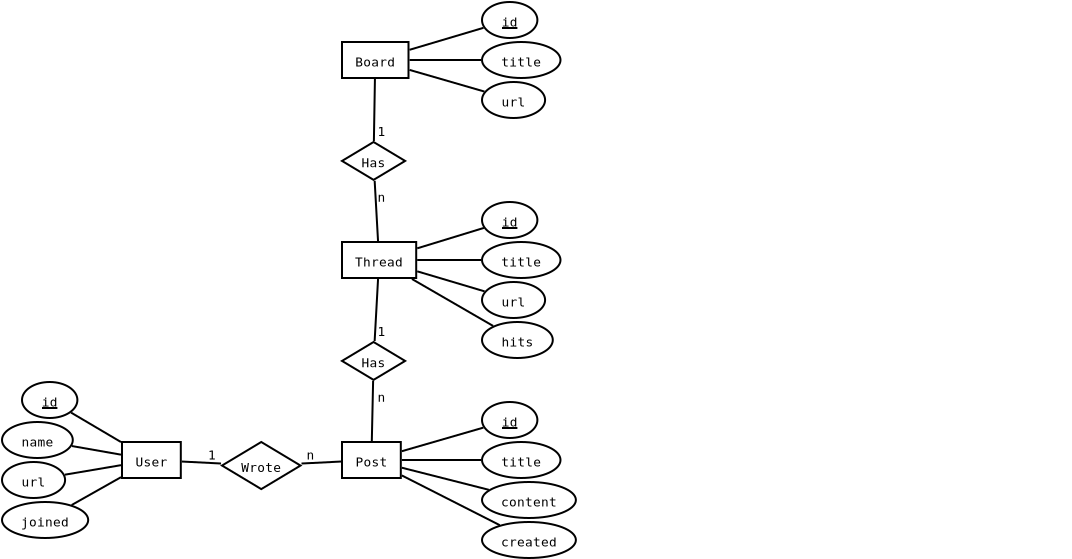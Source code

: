 <?xml version="1.0" encoding="UTF-8"?>
<dia:diagram xmlns:dia="http://www.lysator.liu.se/~alla/dia/">
  <dia:layer name="Background" visible="true" active="true">
    <dia:object type="ER - Relationship" version="0" id="O0">
      <dia:attribute name="obj_pos">
        <dia:point val="31,7"/>
      </dia:attribute>
      <dia:attribute name="obj_bb">
        <dia:rectangle val="30.95,5.85;34.205,10.043"/>
      </dia:attribute>
      <dia:attribute name="elem_corner">
        <dia:point val="31,7"/>
      </dia:attribute>
      <dia:attribute name="elem_width">
        <dia:real val="3.155"/>
      </dia:attribute>
      <dia:attribute name="elem_height">
        <dia:real val="1.893"/>
      </dia:attribute>
      <dia:attribute name="border_width">
        <dia:real val="0.1"/>
      </dia:attribute>
      <dia:attribute name="border_color">
        <dia:color val="#000000"/>
      </dia:attribute>
      <dia:attribute name="inner_color">
        <dia:color val="#ffffff"/>
      </dia:attribute>
      <dia:attribute name="name">
        <dia:string>#Has#</dia:string>
      </dia:attribute>
      <dia:attribute name="left_card">
        <dia:string>#1#</dia:string>
      </dia:attribute>
      <dia:attribute name="right_card">
        <dia:string>#n#</dia:string>
      </dia:attribute>
      <dia:attribute name="identifying">
        <dia:boolean val="false"/>
      </dia:attribute>
      <dia:attribute name="rotated">
        <dia:boolean val="true"/>
      </dia:attribute>
      <dia:attribute name="font">
        <dia:font family="monospace" style="0" name="Courier"/>
      </dia:attribute>
      <dia:attribute name="font_height">
        <dia:real val="0.8"/>
      </dia:attribute>
    </dia:object>
    <dia:object type="ER - Relationship" version="0" id="O1">
      <dia:attribute name="obj_pos">
        <dia:point val="31,17"/>
      </dia:attribute>
      <dia:attribute name="obj_bb">
        <dia:rectangle val="30.95,15.85;34.205,20.043"/>
      </dia:attribute>
      <dia:attribute name="elem_corner">
        <dia:point val="31,17"/>
      </dia:attribute>
      <dia:attribute name="elem_width">
        <dia:real val="3.155"/>
      </dia:attribute>
      <dia:attribute name="elem_height">
        <dia:real val="1.893"/>
      </dia:attribute>
      <dia:attribute name="border_width">
        <dia:real val="0.1"/>
      </dia:attribute>
      <dia:attribute name="border_color">
        <dia:color val="#000000"/>
      </dia:attribute>
      <dia:attribute name="inner_color">
        <dia:color val="#ffffff"/>
      </dia:attribute>
      <dia:attribute name="name">
        <dia:string>#Has#</dia:string>
      </dia:attribute>
      <dia:attribute name="left_card">
        <dia:string>#1#</dia:string>
      </dia:attribute>
      <dia:attribute name="right_card">
        <dia:string>#n#</dia:string>
      </dia:attribute>
      <dia:attribute name="identifying">
        <dia:boolean val="false"/>
      </dia:attribute>
      <dia:attribute name="rotated">
        <dia:boolean val="true"/>
      </dia:attribute>
      <dia:attribute name="font">
        <dia:font family="monospace" style="0" name="Courier"/>
      </dia:attribute>
      <dia:attribute name="font_height">
        <dia:real val="0.8"/>
      </dia:attribute>
    </dia:object>
    <dia:object type="Standard - Line" version="0" id="O2">
      <dia:attribute name="obj_pos">
        <dia:point val="32.647,3.85"/>
      </dia:attribute>
      <dia:attribute name="obj_bb">
        <dia:rectangle val="32.543,3.799;32.697,7.001"/>
      </dia:attribute>
      <dia:attribute name="conn_endpoints">
        <dia:point val="32.647,3.85"/>
        <dia:point val="32.594,6.95"/>
      </dia:attribute>
      <dia:attribute name="numcp">
        <dia:int val="1"/>
      </dia:attribute>
      <dia:connections>
        <dia:connection handle="0" to="O9" connection="8"/>
        <dia:connection handle="1" to="O0" connection="8"/>
      </dia:connections>
    </dia:object>
    <dia:object type="Standard - Line" version="0" id="O3">
      <dia:attribute name="obj_pos">
        <dia:point val="32.633,8.938"/>
      </dia:attribute>
      <dia:attribute name="obj_bb">
        <dia:rectangle val="32.58,8.885;32.855,12.003"/>
      </dia:attribute>
      <dia:attribute name="conn_endpoints">
        <dia:point val="32.633,8.938"/>
        <dia:point val="32.802,11.951"/>
      </dia:attribute>
      <dia:attribute name="numcp">
        <dia:int val="1"/>
      </dia:attribute>
      <dia:connections>
        <dia:connection handle="0" to="O0" connection="8"/>
        <dia:connection handle="1" to="O35" connection="8"/>
      </dia:connections>
    </dia:object>
    <dia:object type="Standard - Line" version="0" id="O4">
      <dia:attribute name="obj_pos">
        <dia:point val="32.803,13.85"/>
      </dia:attribute>
      <dia:attribute name="obj_bb">
        <dia:rectangle val="32.58,13.798;32.855,17.003"/>
      </dia:attribute>
      <dia:attribute name="conn_endpoints">
        <dia:point val="32.803,13.85"/>
        <dia:point val="32.632,16.95"/>
      </dia:attribute>
      <dia:attribute name="numcp">
        <dia:int val="1"/>
      </dia:attribute>
      <dia:connections>
        <dia:connection handle="0" to="O35" connection="8"/>
        <dia:connection handle="1" to="O1" connection="8"/>
      </dia:connections>
    </dia:object>
    <dia:object type="Standard - Line" version="0" id="O5">
      <dia:attribute name="obj_pos">
        <dia:point val="32.556,18.938"/>
      </dia:attribute>
      <dia:attribute name="obj_bb">
        <dia:rectangle val="32.44,18.887;32.607,22.002"/>
      </dia:attribute>
      <dia:attribute name="conn_endpoints">
        <dia:point val="32.556,18.938"/>
        <dia:point val="32.491,21.951"/>
      </dia:attribute>
      <dia:attribute name="numcp">
        <dia:int val="1"/>
      </dia:attribute>
      <dia:connections>
        <dia:connection handle="0" to="O1" connection="8"/>
        <dia:connection handle="1" to="O16" connection="8"/>
      </dia:connections>
    </dia:object>
    <dia:object type="ER - Relationship" version="0" id="O6">
      <dia:attribute name="obj_pos">
        <dia:point val="25,22"/>
      </dia:attribute>
      <dia:attribute name="obj_bb">
        <dia:rectangle val="24.265,21.95;29.66,24.405"/>
      </dia:attribute>
      <dia:attribute name="elem_corner">
        <dia:point val="25,22"/>
      </dia:attribute>
      <dia:attribute name="elem_width">
        <dia:real val="3.925"/>
      </dia:attribute>
      <dia:attribute name="elem_height">
        <dia:real val="2.355"/>
      </dia:attribute>
      <dia:attribute name="border_width">
        <dia:real val="0.1"/>
      </dia:attribute>
      <dia:attribute name="border_color">
        <dia:color val="#000000"/>
      </dia:attribute>
      <dia:attribute name="inner_color">
        <dia:color val="#ffffff"/>
      </dia:attribute>
      <dia:attribute name="name">
        <dia:string>#Wrote#</dia:string>
      </dia:attribute>
      <dia:attribute name="left_card">
        <dia:string>#1#</dia:string>
      </dia:attribute>
      <dia:attribute name="right_card">
        <dia:string>#n#</dia:string>
      </dia:attribute>
      <dia:attribute name="identifying">
        <dia:boolean val="false"/>
      </dia:attribute>
      <dia:attribute name="rotated">
        <dia:boolean val="false"/>
      </dia:attribute>
      <dia:attribute name="font">
        <dia:font family="monospace" style="0" name="Courier"/>
      </dia:attribute>
      <dia:attribute name="font_height">
        <dia:real val="0.8"/>
      </dia:attribute>
    </dia:object>
    <dia:object type="Standard - Line" version="0" id="O7">
      <dia:attribute name="obj_pos">
        <dia:point val="28.975,23.076"/>
      </dia:attribute>
      <dia:attribute name="obj_bb">
        <dia:rectangle val="28.922,22.924;31.002,23.129"/>
      </dia:attribute>
      <dia:attribute name="conn_endpoints">
        <dia:point val="28.975,23.076"/>
        <dia:point val="30.95,22.977"/>
      </dia:attribute>
      <dia:attribute name="numcp">
        <dia:int val="1"/>
      </dia:attribute>
      <dia:connections>
        <dia:connection handle="0" to="O6" connection="8"/>
        <dia:connection handle="1" to="O16" connection="8"/>
      </dia:connections>
    </dia:object>
    <dia:object type="Standard - Line" version="0" id="O8">
      <dia:attribute name="obj_pos">
        <dia:point val="22.989,22.977"/>
      </dia:attribute>
      <dia:attribute name="obj_bb">
        <dia:rectangle val="22.937,22.924;25.003,23.128"/>
      </dia:attribute>
      <dia:attribute name="conn_endpoints">
        <dia:point val="22.989,22.977"/>
        <dia:point val="24.95,23.076"/>
      </dia:attribute>
      <dia:attribute name="numcp">
        <dia:int val="1"/>
      </dia:attribute>
      <dia:connections>
        <dia:connection handle="0" to="O25" connection="8"/>
        <dia:connection handle="1" to="O6" connection="8"/>
      </dia:connections>
    </dia:object>
    <dia:group>
      <dia:object type="ER - Entity" version="0" id="O9">
        <dia:attribute name="obj_pos">
          <dia:point val="31,2"/>
        </dia:attribute>
        <dia:attribute name="obj_bb">
          <dia:rectangle val="30.95,1.95;34.375,3.85"/>
        </dia:attribute>
        <dia:attribute name="elem_corner">
          <dia:point val="31,2"/>
        </dia:attribute>
        <dia:attribute name="elem_width">
          <dia:real val="3.325"/>
        </dia:attribute>
        <dia:attribute name="elem_height">
          <dia:real val="1.8"/>
        </dia:attribute>
        <dia:attribute name="border_width">
          <dia:real val="0.1"/>
        </dia:attribute>
        <dia:attribute name="border_color">
          <dia:color val="#000000"/>
        </dia:attribute>
        <dia:attribute name="inner_color">
          <dia:color val="#ffffff"/>
        </dia:attribute>
        <dia:attribute name="name">
          <dia:string>#Board#</dia:string>
        </dia:attribute>
        <dia:attribute name="weak">
          <dia:boolean val="false"/>
        </dia:attribute>
        <dia:attribute name="associative">
          <dia:boolean val="false"/>
        </dia:attribute>
        <dia:attribute name="font">
          <dia:font family="monospace" style="0" name="Courier"/>
        </dia:attribute>
        <dia:attribute name="font_height">
          <dia:real val="0.8"/>
        </dia:attribute>
      </dia:object>
      <dia:object type="ER - Attribute" version="0" id="O10">
        <dia:attribute name="obj_pos">
          <dia:point val="38,0"/>
        </dia:attribute>
        <dia:attribute name="obj_bb">
          <dia:rectangle val="37.95,-0.05;40.82,1.85"/>
        </dia:attribute>
        <dia:attribute name="elem_corner">
          <dia:point val="38,0"/>
        </dia:attribute>
        <dia:attribute name="elem_width">
          <dia:real val="2.77"/>
        </dia:attribute>
        <dia:attribute name="elem_height">
          <dia:real val="1.8"/>
        </dia:attribute>
        <dia:attribute name="border_width">
          <dia:real val="0.1"/>
        </dia:attribute>
        <dia:attribute name="border_color">
          <dia:color val="#000000"/>
        </dia:attribute>
        <dia:attribute name="inner_color">
          <dia:color val="#ffffff"/>
        </dia:attribute>
        <dia:attribute name="name">
          <dia:string>#id#</dia:string>
        </dia:attribute>
        <dia:attribute name="key">
          <dia:boolean val="true"/>
        </dia:attribute>
        <dia:attribute name="weak_key">
          <dia:boolean val="false"/>
        </dia:attribute>
        <dia:attribute name="derived">
          <dia:boolean val="false"/>
        </dia:attribute>
        <dia:attribute name="multivalued">
          <dia:boolean val="false"/>
        </dia:attribute>
        <dia:attribute name="font">
          <dia:font family="monospace" style="0" name="Courier"/>
        </dia:attribute>
        <dia:attribute name="font_height">
          <dia:real val="0.8"/>
        </dia:attribute>
      </dia:object>
      <dia:object type="ER - Attribute" version="0" id="O11">
        <dia:attribute name="obj_pos">
          <dia:point val="38,2"/>
        </dia:attribute>
        <dia:attribute name="obj_bb">
          <dia:rectangle val="37.95,1.95;41.975,3.85"/>
        </dia:attribute>
        <dia:attribute name="elem_corner">
          <dia:point val="38,2"/>
        </dia:attribute>
        <dia:attribute name="elem_width">
          <dia:real val="3.925"/>
        </dia:attribute>
        <dia:attribute name="elem_height">
          <dia:real val="1.8"/>
        </dia:attribute>
        <dia:attribute name="border_width">
          <dia:real val="0.1"/>
        </dia:attribute>
        <dia:attribute name="border_color">
          <dia:color val="#000000"/>
        </dia:attribute>
        <dia:attribute name="inner_color">
          <dia:color val="#ffffff"/>
        </dia:attribute>
        <dia:attribute name="name">
          <dia:string>#title#</dia:string>
        </dia:attribute>
        <dia:attribute name="key">
          <dia:boolean val="false"/>
        </dia:attribute>
        <dia:attribute name="weak_key">
          <dia:boolean val="false"/>
        </dia:attribute>
        <dia:attribute name="derived">
          <dia:boolean val="false"/>
        </dia:attribute>
        <dia:attribute name="multivalued">
          <dia:boolean val="false"/>
        </dia:attribute>
        <dia:attribute name="font">
          <dia:font family="monospace" style="0" name="Courier"/>
        </dia:attribute>
        <dia:attribute name="font_height">
          <dia:real val="0.8"/>
        </dia:attribute>
      </dia:object>
      <dia:object type="ER - Attribute" version="0" id="O12">
        <dia:attribute name="obj_pos">
          <dia:point val="38,4"/>
        </dia:attribute>
        <dia:attribute name="obj_bb">
          <dia:rectangle val="37.95,3.95;41.205,5.85"/>
        </dia:attribute>
        <dia:attribute name="elem_corner">
          <dia:point val="38,4"/>
        </dia:attribute>
        <dia:attribute name="elem_width">
          <dia:real val="3.155"/>
        </dia:attribute>
        <dia:attribute name="elem_height">
          <dia:real val="1.8"/>
        </dia:attribute>
        <dia:attribute name="border_width">
          <dia:real val="0.1"/>
        </dia:attribute>
        <dia:attribute name="border_color">
          <dia:color val="#000000"/>
        </dia:attribute>
        <dia:attribute name="inner_color">
          <dia:color val="#ffffff"/>
        </dia:attribute>
        <dia:attribute name="name">
          <dia:string>#url#</dia:string>
        </dia:attribute>
        <dia:attribute name="key">
          <dia:boolean val="false"/>
        </dia:attribute>
        <dia:attribute name="weak_key">
          <dia:boolean val="false"/>
        </dia:attribute>
        <dia:attribute name="derived">
          <dia:boolean val="false"/>
        </dia:attribute>
        <dia:attribute name="multivalued">
          <dia:boolean val="false"/>
        </dia:attribute>
        <dia:attribute name="font">
          <dia:font family="monospace" style="0" name="Courier"/>
        </dia:attribute>
        <dia:attribute name="font_height">
          <dia:real val="0.8"/>
        </dia:attribute>
      </dia:object>
      <dia:object type="Standard - Line" version="0" id="O13">
        <dia:attribute name="obj_pos">
          <dia:point val="34.373,2.391"/>
        </dia:attribute>
        <dia:attribute name="obj_bb">
          <dia:rectangle val="34.31,1.227;38.14,2.453"/>
        </dia:attribute>
        <dia:attribute name="conn_endpoints">
          <dia:point val="34.373,2.391"/>
          <dia:point val="38.078,1.289"/>
        </dia:attribute>
        <dia:attribute name="numcp">
          <dia:int val="1"/>
        </dia:attribute>
        <dia:connections>
          <dia:connection handle="0" to="O9" connection="8"/>
          <dia:connection handle="1" to="O10" connection="8"/>
        </dia:connections>
      </dia:object>
      <dia:object type="Standard - Line" version="0" id="O14">
        <dia:attribute name="obj_pos">
          <dia:point val="34.374,2.9"/>
        </dia:attribute>
        <dia:attribute name="obj_bb">
          <dia:rectangle val="34.324,2.85;38.0,2.95"/>
        </dia:attribute>
        <dia:attribute name="conn_endpoints">
          <dia:point val="34.374,2.9"/>
          <dia:point val="37.95,2.9"/>
        </dia:attribute>
        <dia:attribute name="numcp">
          <dia:int val="1"/>
        </dia:attribute>
        <dia:connections>
          <dia:connection handle="0" to="O9" connection="8"/>
          <dia:connection handle="1" to="O11" connection="8"/>
        </dia:connections>
      </dia:object>
      <dia:object type="Standard - Line" version="0" id="O15">
        <dia:attribute name="obj_pos">
          <dia:point val="34.375,3.395"/>
        </dia:attribute>
        <dia:attribute name="obj_bb">
          <dia:rectangle val="34.313,3.333;38.186,4.542"/>
        </dia:attribute>
        <dia:attribute name="conn_endpoints">
          <dia:point val="34.375,3.395"/>
          <dia:point val="38.124,4.48"/>
        </dia:attribute>
        <dia:attribute name="numcp">
          <dia:int val="1"/>
        </dia:attribute>
        <dia:connections>
          <dia:connection handle="0" to="O9" connection="8"/>
          <dia:connection handle="1" to="O12" connection="8"/>
        </dia:connections>
      </dia:object>
    </dia:group>
    <dia:group>
      <dia:object type="ER - Entity" version="0" id="O16">
        <dia:attribute name="obj_pos">
          <dia:point val="31,22"/>
        </dia:attribute>
        <dia:attribute name="obj_bb">
          <dia:rectangle val="30.95,21.95;33.99,23.85"/>
        </dia:attribute>
        <dia:attribute name="elem_corner">
          <dia:point val="31,22"/>
        </dia:attribute>
        <dia:attribute name="elem_width">
          <dia:real val="2.94"/>
        </dia:attribute>
        <dia:attribute name="elem_height">
          <dia:real val="1.8"/>
        </dia:attribute>
        <dia:attribute name="border_width">
          <dia:real val="0.1"/>
        </dia:attribute>
        <dia:attribute name="border_color">
          <dia:color val="#000000"/>
        </dia:attribute>
        <dia:attribute name="inner_color">
          <dia:color val="#ffffff"/>
        </dia:attribute>
        <dia:attribute name="name">
          <dia:string>#Post#</dia:string>
        </dia:attribute>
        <dia:attribute name="weak">
          <dia:boolean val="false"/>
        </dia:attribute>
        <dia:attribute name="associative">
          <dia:boolean val="false"/>
        </dia:attribute>
        <dia:attribute name="font">
          <dia:font family="monospace" style="0" name="Courier"/>
        </dia:attribute>
        <dia:attribute name="font_height">
          <dia:real val="0.8"/>
        </dia:attribute>
      </dia:object>
      <dia:object type="ER - Attribute" version="0" id="O17">
        <dia:attribute name="obj_pos">
          <dia:point val="38,20"/>
        </dia:attribute>
        <dia:attribute name="obj_bb">
          <dia:rectangle val="37.95,19.95;40.82,21.85"/>
        </dia:attribute>
        <dia:attribute name="elem_corner">
          <dia:point val="38,20"/>
        </dia:attribute>
        <dia:attribute name="elem_width">
          <dia:real val="2.77"/>
        </dia:attribute>
        <dia:attribute name="elem_height">
          <dia:real val="1.8"/>
        </dia:attribute>
        <dia:attribute name="border_width">
          <dia:real val="0.1"/>
        </dia:attribute>
        <dia:attribute name="border_color">
          <dia:color val="#000000"/>
        </dia:attribute>
        <dia:attribute name="inner_color">
          <dia:color val="#ffffff"/>
        </dia:attribute>
        <dia:attribute name="name">
          <dia:string>#id#</dia:string>
        </dia:attribute>
        <dia:attribute name="key">
          <dia:boolean val="true"/>
        </dia:attribute>
        <dia:attribute name="weak_key">
          <dia:boolean val="false"/>
        </dia:attribute>
        <dia:attribute name="derived">
          <dia:boolean val="false"/>
        </dia:attribute>
        <dia:attribute name="multivalued">
          <dia:boolean val="false"/>
        </dia:attribute>
        <dia:attribute name="font">
          <dia:font family="monospace" style="0" name="Courier"/>
        </dia:attribute>
        <dia:attribute name="font_height">
          <dia:real val="0.8"/>
        </dia:attribute>
      </dia:object>
      <dia:object type="ER - Attribute" version="0" id="O18">
        <dia:attribute name="obj_pos">
          <dia:point val="38,24"/>
        </dia:attribute>
        <dia:attribute name="obj_bb">
          <dia:rectangle val="37.95,23.95;42.745,25.85"/>
        </dia:attribute>
        <dia:attribute name="elem_corner">
          <dia:point val="38,24"/>
        </dia:attribute>
        <dia:attribute name="elem_width">
          <dia:real val="4.695"/>
        </dia:attribute>
        <dia:attribute name="elem_height">
          <dia:real val="1.8"/>
        </dia:attribute>
        <dia:attribute name="border_width">
          <dia:real val="0.1"/>
        </dia:attribute>
        <dia:attribute name="border_color">
          <dia:color val="#000000"/>
        </dia:attribute>
        <dia:attribute name="inner_color">
          <dia:color val="#ffffff"/>
        </dia:attribute>
        <dia:attribute name="name">
          <dia:string>#content#</dia:string>
        </dia:attribute>
        <dia:attribute name="key">
          <dia:boolean val="false"/>
        </dia:attribute>
        <dia:attribute name="weak_key">
          <dia:boolean val="false"/>
        </dia:attribute>
        <dia:attribute name="derived">
          <dia:boolean val="false"/>
        </dia:attribute>
        <dia:attribute name="multivalued">
          <dia:boolean val="false"/>
        </dia:attribute>
        <dia:attribute name="font">
          <dia:font family="monospace" style="0" name="Courier"/>
        </dia:attribute>
        <dia:attribute name="font_height">
          <dia:real val="0.8"/>
        </dia:attribute>
      </dia:object>
      <dia:object type="ER - Attribute" version="0" id="O19">
        <dia:attribute name="obj_pos">
          <dia:point val="38,26"/>
        </dia:attribute>
        <dia:attribute name="obj_bb">
          <dia:rectangle val="37.95,25.95;42.745,27.85"/>
        </dia:attribute>
        <dia:attribute name="elem_corner">
          <dia:point val="38,26"/>
        </dia:attribute>
        <dia:attribute name="elem_width">
          <dia:real val="4.695"/>
        </dia:attribute>
        <dia:attribute name="elem_height">
          <dia:real val="1.8"/>
        </dia:attribute>
        <dia:attribute name="border_width">
          <dia:real val="0.1"/>
        </dia:attribute>
        <dia:attribute name="border_color">
          <dia:color val="#000000"/>
        </dia:attribute>
        <dia:attribute name="inner_color">
          <dia:color val="#ffffff"/>
        </dia:attribute>
        <dia:attribute name="name">
          <dia:string>#created#</dia:string>
        </dia:attribute>
        <dia:attribute name="key">
          <dia:boolean val="false"/>
        </dia:attribute>
        <dia:attribute name="weak_key">
          <dia:boolean val="false"/>
        </dia:attribute>
        <dia:attribute name="derived">
          <dia:boolean val="false"/>
        </dia:attribute>
        <dia:attribute name="multivalued">
          <dia:boolean val="false"/>
        </dia:attribute>
        <dia:attribute name="font">
          <dia:font family="monospace" style="0" name="Courier"/>
        </dia:attribute>
        <dia:attribute name="font_height">
          <dia:real val="0.8"/>
        </dia:attribute>
      </dia:object>
      <dia:object type="ER - Attribute" version="0" id="O20">
        <dia:attribute name="obj_pos">
          <dia:point val="38,22"/>
        </dia:attribute>
        <dia:attribute name="obj_bb">
          <dia:rectangle val="37.95,21.95;41.975,23.85"/>
        </dia:attribute>
        <dia:attribute name="elem_corner">
          <dia:point val="38,22"/>
        </dia:attribute>
        <dia:attribute name="elem_width">
          <dia:real val="3.925"/>
        </dia:attribute>
        <dia:attribute name="elem_height">
          <dia:real val="1.8"/>
        </dia:attribute>
        <dia:attribute name="border_width">
          <dia:real val="0.1"/>
        </dia:attribute>
        <dia:attribute name="border_color">
          <dia:color val="#000000"/>
        </dia:attribute>
        <dia:attribute name="inner_color">
          <dia:color val="#ffffff"/>
        </dia:attribute>
        <dia:attribute name="name">
          <dia:string>#title#</dia:string>
        </dia:attribute>
        <dia:attribute name="key">
          <dia:boolean val="false"/>
        </dia:attribute>
        <dia:attribute name="weak_key">
          <dia:boolean val="false"/>
        </dia:attribute>
        <dia:attribute name="derived">
          <dia:boolean val="false"/>
        </dia:attribute>
        <dia:attribute name="multivalued">
          <dia:boolean val="false"/>
        </dia:attribute>
        <dia:attribute name="font">
          <dia:font family="monospace" style="0" name="Courier"/>
        </dia:attribute>
        <dia:attribute name="font_height">
          <dia:real val="0.8"/>
        </dia:attribute>
      </dia:object>
      <dia:object type="Standard - Line" version="0" id="O21">
        <dia:attribute name="obj_pos">
          <dia:point val="33.99,22.46"/>
        </dia:attribute>
        <dia:attribute name="obj_bb">
          <dia:rectangle val="33.928,21.218;38.135,22.522"/>
        </dia:attribute>
        <dia:attribute name="conn_endpoints">
          <dia:point val="33.99,22.46"/>
          <dia:point val="38.073,21.279"/>
        </dia:attribute>
        <dia:attribute name="numcp">
          <dia:int val="1"/>
        </dia:attribute>
        <dia:connections>
          <dia:connection handle="0" to="O16" connection="8"/>
          <dia:connection handle="1" to="O17" connection="8"/>
        </dia:connections>
      </dia:object>
      <dia:object type="Standard - Line" version="0" id="O22">
        <dia:attribute name="obj_pos">
          <dia:point val="33.989,22.9"/>
        </dia:attribute>
        <dia:attribute name="obj_bb">
          <dia:rectangle val="33.939,22.85;38.0,22.95"/>
        </dia:attribute>
        <dia:attribute name="conn_endpoints">
          <dia:point val="33.989,22.9"/>
          <dia:point val="37.95,22.9"/>
        </dia:attribute>
        <dia:attribute name="numcp">
          <dia:int val="1"/>
        </dia:attribute>
        <dia:connections>
          <dia:connection handle="0" to="O16" connection="8"/>
          <dia:connection handle="1" to="O20" connection="8"/>
        </dia:connections>
      </dia:object>
      <dia:object type="Standard - Line" version="0" id="O23">
        <dia:attribute name="obj_pos">
          <dia:point val="33.99,23.286"/>
        </dia:attribute>
        <dia:attribute name="obj_bb">
          <dia:rectangle val="33.929,23.225;38.403,24.452"/>
        </dia:attribute>
        <dia:attribute name="conn_endpoints">
          <dia:point val="33.99,23.286"/>
          <dia:point val="38.343,24.391"/>
        </dia:attribute>
        <dia:attribute name="numcp">
          <dia:int val="1"/>
        </dia:attribute>
        <dia:connections>
          <dia:connection handle="0" to="O16" connection="8"/>
          <dia:connection handle="1" to="O18" connection="8"/>
        </dia:connections>
      </dia:object>
      <dia:object type="Standard - Line" version="0" id="O24">
        <dia:attribute name="obj_pos">
          <dia:point val="33.99,23.672"/>
        </dia:attribute>
        <dia:attribute name="obj_bb">
          <dia:rectangle val="33.923,23.605;38.956,26.227"/>
        </dia:attribute>
        <dia:attribute name="conn_endpoints">
          <dia:point val="33.99,23.672"/>
          <dia:point val="38.889,26.159"/>
        </dia:attribute>
        <dia:attribute name="numcp">
          <dia:int val="1"/>
        </dia:attribute>
        <dia:connections>
          <dia:connection handle="0" to="O16" connection="8"/>
          <dia:connection handle="1" to="O19" connection="8"/>
        </dia:connections>
      </dia:object>
    </dia:group>
    <dia:group>
      <dia:object type="ER - Entity" version="0" id="O25">
        <dia:attribute name="obj_pos">
          <dia:point val="20,22"/>
        </dia:attribute>
        <dia:attribute name="obj_bb">
          <dia:rectangle val="19.95,21.95;22.99,23.85"/>
        </dia:attribute>
        <dia:attribute name="elem_corner">
          <dia:point val="20,22"/>
        </dia:attribute>
        <dia:attribute name="elem_width">
          <dia:real val="2.94"/>
        </dia:attribute>
        <dia:attribute name="elem_height">
          <dia:real val="1.8"/>
        </dia:attribute>
        <dia:attribute name="border_width">
          <dia:real val="0.1"/>
        </dia:attribute>
        <dia:attribute name="border_color">
          <dia:color val="#000000"/>
        </dia:attribute>
        <dia:attribute name="inner_color">
          <dia:color val="#ffffff"/>
        </dia:attribute>
        <dia:attribute name="name">
          <dia:string>#User#</dia:string>
        </dia:attribute>
        <dia:attribute name="weak">
          <dia:boolean val="false"/>
        </dia:attribute>
        <dia:attribute name="associative">
          <dia:boolean val="false"/>
        </dia:attribute>
        <dia:attribute name="font">
          <dia:font family="monospace" style="0" name="Courier"/>
        </dia:attribute>
        <dia:attribute name="font_height">
          <dia:real val="0.8"/>
        </dia:attribute>
      </dia:object>
      <dia:object type="ER - Attribute" version="0" id="O26">
        <dia:attribute name="obj_pos">
          <dia:point val="15,19"/>
        </dia:attribute>
        <dia:attribute name="obj_bb">
          <dia:rectangle val="14.95,18.95;17.82,20.85"/>
        </dia:attribute>
        <dia:attribute name="elem_corner">
          <dia:point val="15,19"/>
        </dia:attribute>
        <dia:attribute name="elem_width">
          <dia:real val="2.77"/>
        </dia:attribute>
        <dia:attribute name="elem_height">
          <dia:real val="1.8"/>
        </dia:attribute>
        <dia:attribute name="border_width">
          <dia:real val="0.1"/>
        </dia:attribute>
        <dia:attribute name="border_color">
          <dia:color val="#000000"/>
        </dia:attribute>
        <dia:attribute name="inner_color">
          <dia:color val="#ffffff"/>
        </dia:attribute>
        <dia:attribute name="name">
          <dia:string>#id#</dia:string>
        </dia:attribute>
        <dia:attribute name="key">
          <dia:boolean val="true"/>
        </dia:attribute>
        <dia:attribute name="weak_key">
          <dia:boolean val="false"/>
        </dia:attribute>
        <dia:attribute name="derived">
          <dia:boolean val="false"/>
        </dia:attribute>
        <dia:attribute name="multivalued">
          <dia:boolean val="false"/>
        </dia:attribute>
        <dia:attribute name="font">
          <dia:font family="monospace" style="0" name="Courier"/>
        </dia:attribute>
        <dia:attribute name="font_height">
          <dia:real val="0.8"/>
        </dia:attribute>
      </dia:object>
      <dia:object type="ER - Attribute" version="0" id="O27">
        <dia:attribute name="obj_pos">
          <dia:point val="14,21"/>
        </dia:attribute>
        <dia:attribute name="obj_bb">
          <dia:rectangle val="13.95,20.95;17.59,22.85"/>
        </dia:attribute>
        <dia:attribute name="elem_corner">
          <dia:point val="14,21"/>
        </dia:attribute>
        <dia:attribute name="elem_width">
          <dia:real val="3.54"/>
        </dia:attribute>
        <dia:attribute name="elem_height">
          <dia:real val="1.8"/>
        </dia:attribute>
        <dia:attribute name="border_width">
          <dia:real val="0.1"/>
        </dia:attribute>
        <dia:attribute name="border_color">
          <dia:color val="#000000"/>
        </dia:attribute>
        <dia:attribute name="inner_color">
          <dia:color val="#ffffff"/>
        </dia:attribute>
        <dia:attribute name="name">
          <dia:string>#name#</dia:string>
        </dia:attribute>
        <dia:attribute name="key">
          <dia:boolean val="false"/>
        </dia:attribute>
        <dia:attribute name="weak_key">
          <dia:boolean val="false"/>
        </dia:attribute>
        <dia:attribute name="derived">
          <dia:boolean val="false"/>
        </dia:attribute>
        <dia:attribute name="multivalued">
          <dia:boolean val="false"/>
        </dia:attribute>
        <dia:attribute name="font">
          <dia:font family="monospace" style="0" name="Courier"/>
        </dia:attribute>
        <dia:attribute name="font_height">
          <dia:real val="0.8"/>
        </dia:attribute>
      </dia:object>
      <dia:object type="ER - Attribute" version="0" id="O28">
        <dia:attribute name="obj_pos">
          <dia:point val="14,23"/>
        </dia:attribute>
        <dia:attribute name="obj_bb">
          <dia:rectangle val="13.95,22.95;17.205,24.85"/>
        </dia:attribute>
        <dia:attribute name="elem_corner">
          <dia:point val="14,23"/>
        </dia:attribute>
        <dia:attribute name="elem_width">
          <dia:real val="3.155"/>
        </dia:attribute>
        <dia:attribute name="elem_height">
          <dia:real val="1.8"/>
        </dia:attribute>
        <dia:attribute name="border_width">
          <dia:real val="0.1"/>
        </dia:attribute>
        <dia:attribute name="border_color">
          <dia:color val="#000000"/>
        </dia:attribute>
        <dia:attribute name="inner_color">
          <dia:color val="#ffffff"/>
        </dia:attribute>
        <dia:attribute name="name">
          <dia:string>#url#</dia:string>
        </dia:attribute>
        <dia:attribute name="key">
          <dia:boolean val="false"/>
        </dia:attribute>
        <dia:attribute name="weak_key">
          <dia:boolean val="false"/>
        </dia:attribute>
        <dia:attribute name="derived">
          <dia:boolean val="false"/>
        </dia:attribute>
        <dia:attribute name="multivalued">
          <dia:boolean val="false"/>
        </dia:attribute>
        <dia:attribute name="font">
          <dia:font family="monospace" style="0" name="Courier"/>
        </dia:attribute>
        <dia:attribute name="font_height">
          <dia:real val="0.8"/>
        </dia:attribute>
      </dia:object>
      <dia:object type="ER - Attribute" version="0" id="O29">
        <dia:attribute name="obj_pos">
          <dia:point val="14,25"/>
        </dia:attribute>
        <dia:attribute name="obj_bb">
          <dia:rectangle val="13.95,24.95;18.36,26.85"/>
        </dia:attribute>
        <dia:attribute name="elem_corner">
          <dia:point val="14,25"/>
        </dia:attribute>
        <dia:attribute name="elem_width">
          <dia:real val="4.31"/>
        </dia:attribute>
        <dia:attribute name="elem_height">
          <dia:real val="1.8"/>
        </dia:attribute>
        <dia:attribute name="border_width">
          <dia:real val="0.1"/>
        </dia:attribute>
        <dia:attribute name="border_color">
          <dia:color val="#000000"/>
        </dia:attribute>
        <dia:attribute name="inner_color">
          <dia:color val="#ffffff"/>
        </dia:attribute>
        <dia:attribute name="name">
          <dia:string>#joined#</dia:string>
        </dia:attribute>
        <dia:attribute name="key">
          <dia:boolean val="false"/>
        </dia:attribute>
        <dia:attribute name="weak_key">
          <dia:boolean val="false"/>
        </dia:attribute>
        <dia:attribute name="derived">
          <dia:boolean val="false"/>
        </dia:attribute>
        <dia:attribute name="multivalued">
          <dia:boolean val="false"/>
        </dia:attribute>
        <dia:attribute name="font">
          <dia:font family="monospace" style="0" name="Courier"/>
        </dia:attribute>
        <dia:attribute name="font_height">
          <dia:real val="0.8"/>
        </dia:attribute>
      </dia:object>
      <dia:object type="Standard - Line" version="0" id="O30">
        <dia:attribute name="obj_pos">
          <dia:point val="17.453,20.53"/>
        </dia:attribute>
        <dia:attribute name="obj_bb">
          <dia:rectangle val="17.385,20.462;20.018,22.072"/>
        </dia:attribute>
        <dia:attribute name="conn_endpoints">
          <dia:point val="17.453,20.53"/>
          <dia:point val="19.95,22.003"/>
        </dia:attribute>
        <dia:attribute name="numcp">
          <dia:int val="1"/>
        </dia:attribute>
        <dia:connections>
          <dia:connection handle="0" to="O26" connection="8"/>
          <dia:connection handle="1" to="O25" connection="8"/>
        </dia:connections>
      </dia:object>
      <dia:object type="Standard - Line" version="0" id="O31">
        <dia:attribute name="obj_pos">
          <dia:point val="17.491,22.202"/>
        </dia:attribute>
        <dia:attribute name="obj_bb">
          <dia:rectangle val="17.433,22.144;20.008,22.691"/>
        </dia:attribute>
        <dia:attribute name="conn_endpoints">
          <dia:point val="17.491,22.202"/>
          <dia:point val="19.95,22.633"/>
        </dia:attribute>
        <dia:attribute name="numcp">
          <dia:int val="1"/>
        </dia:attribute>
        <dia:connections>
          <dia:connection handle="0" to="O27" connection="8"/>
          <dia:connection handle="1" to="O25" connection="8"/>
        </dia:connections>
      </dia:object>
      <dia:object type="Standard - Line" version="0" id="O32">
        <dia:attribute name="obj_pos">
          <dia:point val="17.139,23.635"/>
        </dia:attribute>
        <dia:attribute name="obj_bb">
          <dia:rectangle val="17.081,23.1;20.008,23.693"/>
        </dia:attribute>
        <dia:attribute name="conn_endpoints">
          <dia:point val="17.139,23.635"/>
          <dia:point val="19.95,23.158"/>
        </dia:attribute>
        <dia:attribute name="numcp">
          <dia:int val="1"/>
        </dia:attribute>
        <dia:connections>
          <dia:connection handle="0" to="O28" connection="8"/>
          <dia:connection handle="1" to="O25" connection="8"/>
        </dia:connections>
      </dia:object>
      <dia:object type="Standard - Line" version="0" id="O33">
        <dia:attribute name="obj_pos">
          <dia:point val="17.48,25.152"/>
        </dia:attribute>
        <dia:attribute name="obj_bb">
          <dia:rectangle val="17.412,23.689;20.02,25.22"/>
        </dia:attribute>
        <dia:attribute name="conn_endpoints">
          <dia:point val="17.48,25.152"/>
          <dia:point val="19.952,23.757"/>
        </dia:attribute>
        <dia:attribute name="numcp">
          <dia:int val="1"/>
        </dia:attribute>
        <dia:connections>
          <dia:connection handle="0" to="O29" connection="8"/>
          <dia:connection handle="1" to="O25" connection="8"/>
        </dia:connections>
      </dia:object>
    </dia:group>
    <dia:group>
      <dia:object type="ER - Attribute" version="0" id="O34">
        <dia:attribute name="obj_pos">
          <dia:point val="38,10"/>
        </dia:attribute>
        <dia:attribute name="obj_bb">
          <dia:rectangle val="37.95,9.95;40.82,11.85"/>
        </dia:attribute>
        <dia:attribute name="elem_corner">
          <dia:point val="38,10"/>
        </dia:attribute>
        <dia:attribute name="elem_width">
          <dia:real val="2.77"/>
        </dia:attribute>
        <dia:attribute name="elem_height">
          <dia:real val="1.8"/>
        </dia:attribute>
        <dia:attribute name="border_width">
          <dia:real val="0.1"/>
        </dia:attribute>
        <dia:attribute name="border_color">
          <dia:color val="#000000"/>
        </dia:attribute>
        <dia:attribute name="inner_color">
          <dia:color val="#ffffff"/>
        </dia:attribute>
        <dia:attribute name="name">
          <dia:string>#id#</dia:string>
        </dia:attribute>
        <dia:attribute name="key">
          <dia:boolean val="true"/>
        </dia:attribute>
        <dia:attribute name="weak_key">
          <dia:boolean val="false"/>
        </dia:attribute>
        <dia:attribute name="derived">
          <dia:boolean val="false"/>
        </dia:attribute>
        <dia:attribute name="multivalued">
          <dia:boolean val="false"/>
        </dia:attribute>
        <dia:attribute name="font">
          <dia:font family="monospace" style="0" name="Courier"/>
        </dia:attribute>
        <dia:attribute name="font_height">
          <dia:real val="0.8"/>
        </dia:attribute>
      </dia:object>
      <dia:object type="ER - Entity" version="0" id="O35">
        <dia:attribute name="obj_pos">
          <dia:point val="31,12"/>
        </dia:attribute>
        <dia:attribute name="obj_bb">
          <dia:rectangle val="30.95,11.95;34.76,13.85"/>
        </dia:attribute>
        <dia:attribute name="elem_corner">
          <dia:point val="31,12"/>
        </dia:attribute>
        <dia:attribute name="elem_width">
          <dia:real val="3.71"/>
        </dia:attribute>
        <dia:attribute name="elem_height">
          <dia:real val="1.8"/>
        </dia:attribute>
        <dia:attribute name="border_width">
          <dia:real val="0.1"/>
        </dia:attribute>
        <dia:attribute name="border_color">
          <dia:color val="#000000"/>
        </dia:attribute>
        <dia:attribute name="inner_color">
          <dia:color val="#ffffff"/>
        </dia:attribute>
        <dia:attribute name="name">
          <dia:string>#Thread#</dia:string>
        </dia:attribute>
        <dia:attribute name="weak">
          <dia:boolean val="false"/>
        </dia:attribute>
        <dia:attribute name="associative">
          <dia:boolean val="false"/>
        </dia:attribute>
        <dia:attribute name="font">
          <dia:font family="monospace" style="0" name="Courier"/>
        </dia:attribute>
        <dia:attribute name="font_height">
          <dia:real val="0.8"/>
        </dia:attribute>
      </dia:object>
      <dia:object type="ER - Attribute" version="0" id="O36">
        <dia:attribute name="obj_pos">
          <dia:point val="38,12"/>
        </dia:attribute>
        <dia:attribute name="obj_bb">
          <dia:rectangle val="37.95,11.95;41.975,13.85"/>
        </dia:attribute>
        <dia:attribute name="elem_corner">
          <dia:point val="38,12"/>
        </dia:attribute>
        <dia:attribute name="elem_width">
          <dia:real val="3.925"/>
        </dia:attribute>
        <dia:attribute name="elem_height">
          <dia:real val="1.8"/>
        </dia:attribute>
        <dia:attribute name="border_width">
          <dia:real val="0.1"/>
        </dia:attribute>
        <dia:attribute name="border_color">
          <dia:color val="#000000"/>
        </dia:attribute>
        <dia:attribute name="inner_color">
          <dia:color val="#ffffff"/>
        </dia:attribute>
        <dia:attribute name="name">
          <dia:string>#title#</dia:string>
        </dia:attribute>
        <dia:attribute name="key">
          <dia:boolean val="false"/>
        </dia:attribute>
        <dia:attribute name="weak_key">
          <dia:boolean val="false"/>
        </dia:attribute>
        <dia:attribute name="derived">
          <dia:boolean val="false"/>
        </dia:attribute>
        <dia:attribute name="multivalued">
          <dia:boolean val="false"/>
        </dia:attribute>
        <dia:attribute name="font">
          <dia:font family="monospace" style="0" name="Courier"/>
        </dia:attribute>
        <dia:attribute name="font_height">
          <dia:real val="0.8"/>
        </dia:attribute>
      </dia:object>
      <dia:object type="ER - Attribute" version="0" id="O37">
        <dia:attribute name="obj_pos">
          <dia:point val="38,14"/>
        </dia:attribute>
        <dia:attribute name="obj_bb">
          <dia:rectangle val="37.95,13.95;41.205,15.85"/>
        </dia:attribute>
        <dia:attribute name="elem_corner">
          <dia:point val="38,14"/>
        </dia:attribute>
        <dia:attribute name="elem_width">
          <dia:real val="3.155"/>
        </dia:attribute>
        <dia:attribute name="elem_height">
          <dia:real val="1.8"/>
        </dia:attribute>
        <dia:attribute name="border_width">
          <dia:real val="0.1"/>
        </dia:attribute>
        <dia:attribute name="border_color">
          <dia:color val="#000000"/>
        </dia:attribute>
        <dia:attribute name="inner_color">
          <dia:color val="#ffffff"/>
        </dia:attribute>
        <dia:attribute name="name">
          <dia:string>#url#</dia:string>
        </dia:attribute>
        <dia:attribute name="key">
          <dia:boolean val="false"/>
        </dia:attribute>
        <dia:attribute name="weak_key">
          <dia:boolean val="false"/>
        </dia:attribute>
        <dia:attribute name="derived">
          <dia:boolean val="false"/>
        </dia:attribute>
        <dia:attribute name="multivalued">
          <dia:boolean val="false"/>
        </dia:attribute>
        <dia:attribute name="font">
          <dia:font family="monospace" style="0" name="Courier"/>
        </dia:attribute>
        <dia:attribute name="font_height">
          <dia:real val="0.8"/>
        </dia:attribute>
      </dia:object>
      <dia:object type="Standard - Line" version="0" id="O38">
        <dia:attribute name="obj_pos">
          <dia:point val="34.76,12.317"/>
        </dia:attribute>
        <dia:attribute name="obj_bb">
          <dia:rectangle val="34.697,11.232;38.159,12.379"/>
        </dia:attribute>
        <dia:attribute name="conn_endpoints">
          <dia:point val="34.76,12.317"/>
          <dia:point val="38.097,11.294"/>
        </dia:attribute>
        <dia:attribute name="numcp">
          <dia:int val="1"/>
        </dia:attribute>
        <dia:connections>
          <dia:connection handle="0" to="O35" connection="8"/>
        </dia:connections>
      </dia:object>
      <dia:object type="Standard - Line" version="0" id="O39">
        <dia:attribute name="obj_pos">
          <dia:point val="34.758,12.9"/>
        </dia:attribute>
        <dia:attribute name="obj_bb">
          <dia:rectangle val="34.709,12.85;38.007,12.95"/>
        </dia:attribute>
        <dia:attribute name="conn_endpoints">
          <dia:point val="34.758,12.9"/>
          <dia:point val="37.957,12.9"/>
        </dia:attribute>
        <dia:attribute name="numcp">
          <dia:int val="1"/>
        </dia:attribute>
        <dia:connections>
          <dia:connection handle="0" to="O35" connection="8"/>
          <dia:connection handle="1" to="O36" connection="8"/>
        </dia:connections>
      </dia:object>
      <dia:object type="Standard - Line" version="0" id="O40">
        <dia:attribute name="obj_pos">
          <dia:point val="34.76,13.467"/>
        </dia:attribute>
        <dia:attribute name="obj_bb">
          <dia:rectangle val="34.697,13.405;38.194,14.532"/>
        </dia:attribute>
        <dia:attribute name="conn_endpoints">
          <dia:point val="34.76,13.467"/>
          <dia:point val="38.132,14.47"/>
        </dia:attribute>
        <dia:attribute name="numcp">
          <dia:int val="1"/>
        </dia:attribute>
        <dia:connections>
          <dia:connection handle="0" to="O35" connection="8"/>
          <dia:connection handle="1" to="O37" connection="8"/>
        </dia:connections>
      </dia:object>
      <dia:object type="ER - Attribute" version="0" id="O41">
        <dia:attribute name="obj_pos">
          <dia:point val="38,16"/>
        </dia:attribute>
        <dia:attribute name="obj_bb">
          <dia:rectangle val="37.95,15.95;41.59,17.85"/>
        </dia:attribute>
        <dia:attribute name="elem_corner">
          <dia:point val="38,16"/>
        </dia:attribute>
        <dia:attribute name="elem_width">
          <dia:real val="3.54"/>
        </dia:attribute>
        <dia:attribute name="elem_height">
          <dia:real val="1.8"/>
        </dia:attribute>
        <dia:attribute name="border_width">
          <dia:real val="0.1"/>
        </dia:attribute>
        <dia:attribute name="border_color">
          <dia:color val="#000000"/>
        </dia:attribute>
        <dia:attribute name="inner_color">
          <dia:color val="#ffffff"/>
        </dia:attribute>
        <dia:attribute name="name">
          <dia:string>#hits#</dia:string>
        </dia:attribute>
        <dia:attribute name="key">
          <dia:boolean val="false"/>
        </dia:attribute>
        <dia:attribute name="weak_key">
          <dia:boolean val="false"/>
        </dia:attribute>
        <dia:attribute name="derived">
          <dia:boolean val="false"/>
        </dia:attribute>
        <dia:attribute name="multivalued">
          <dia:boolean val="false"/>
        </dia:attribute>
        <dia:attribute name="font">
          <dia:font family="monospace" style="0" name="Courier"/>
        </dia:attribute>
        <dia:attribute name="font_height">
          <dia:real val="0.8"/>
        </dia:attribute>
      </dia:object>
      <dia:object type="Standard - Line" version="0" id="O42">
        <dia:attribute name="obj_pos">
          <dia:point val="34.497,13.85"/>
        </dia:attribute>
        <dia:attribute name="obj_bb">
          <dia:rectangle val="34.428,13.781;38.628,16.268"/>
        </dia:attribute>
        <dia:attribute name="conn_endpoints">
          <dia:point val="34.497,13.85"/>
          <dia:point val="38.559,16.2"/>
        </dia:attribute>
        <dia:attribute name="numcp">
          <dia:int val="1"/>
        </dia:attribute>
        <dia:connections>
          <dia:connection handle="0" to="O35" connection="8"/>
          <dia:connection handle="1" to="O41" connection="8"/>
        </dia:connections>
      </dia:object>
    </dia:group>
  </dia:layer>
</dia:diagram>
